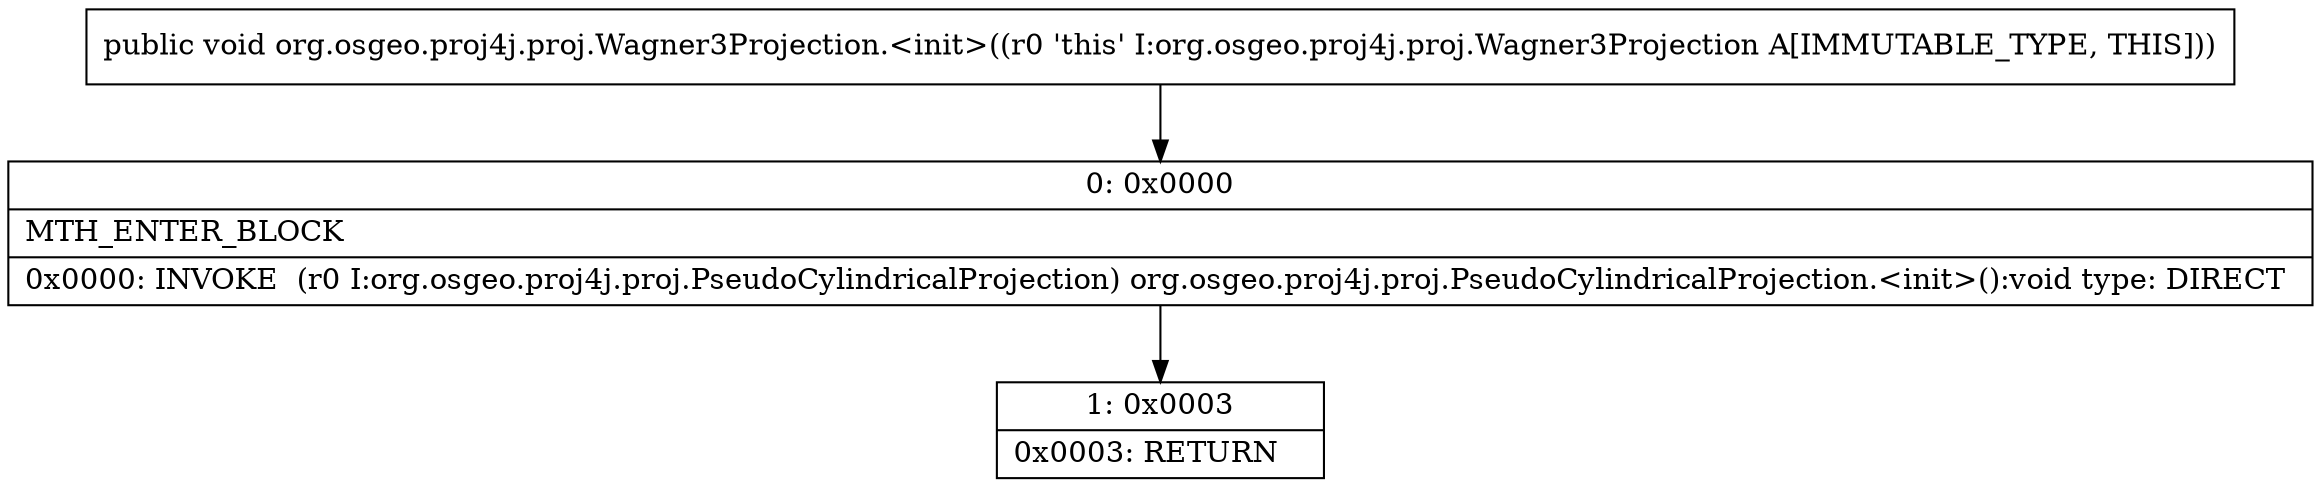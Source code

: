 digraph "CFG fororg.osgeo.proj4j.proj.Wagner3Projection.\<init\>()V" {
Node_0 [shape=record,label="{0\:\ 0x0000|MTH_ENTER_BLOCK\l|0x0000: INVOKE  (r0 I:org.osgeo.proj4j.proj.PseudoCylindricalProjection) org.osgeo.proj4j.proj.PseudoCylindricalProjection.\<init\>():void type: DIRECT \l}"];
Node_1 [shape=record,label="{1\:\ 0x0003|0x0003: RETURN   \l}"];
MethodNode[shape=record,label="{public void org.osgeo.proj4j.proj.Wagner3Projection.\<init\>((r0 'this' I:org.osgeo.proj4j.proj.Wagner3Projection A[IMMUTABLE_TYPE, THIS])) }"];
MethodNode -> Node_0;
Node_0 -> Node_1;
}

